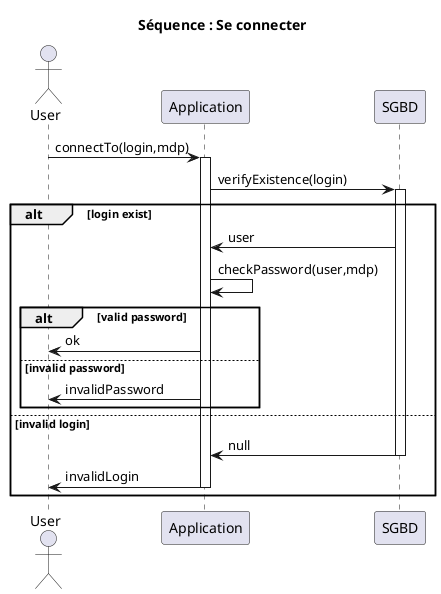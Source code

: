 @startuml
title Séquence : Se connecter
actor User as U
participant Application as A
participant SGBD as bdd

U->A : connectTo(login,mdp)
activate A
A->bdd : verifyExistence(login)
activate bdd
alt login exist
    bdd->A : user
    A->A : checkPassword(user,mdp)
    alt valid password
        A->U: ok
    else invalid password
        A->U: invalidPassword
    end
else invalid login
    bdd->A : null
deactivate bdd
    A->U: invalidLogin
    deactivate A
end

@enduml